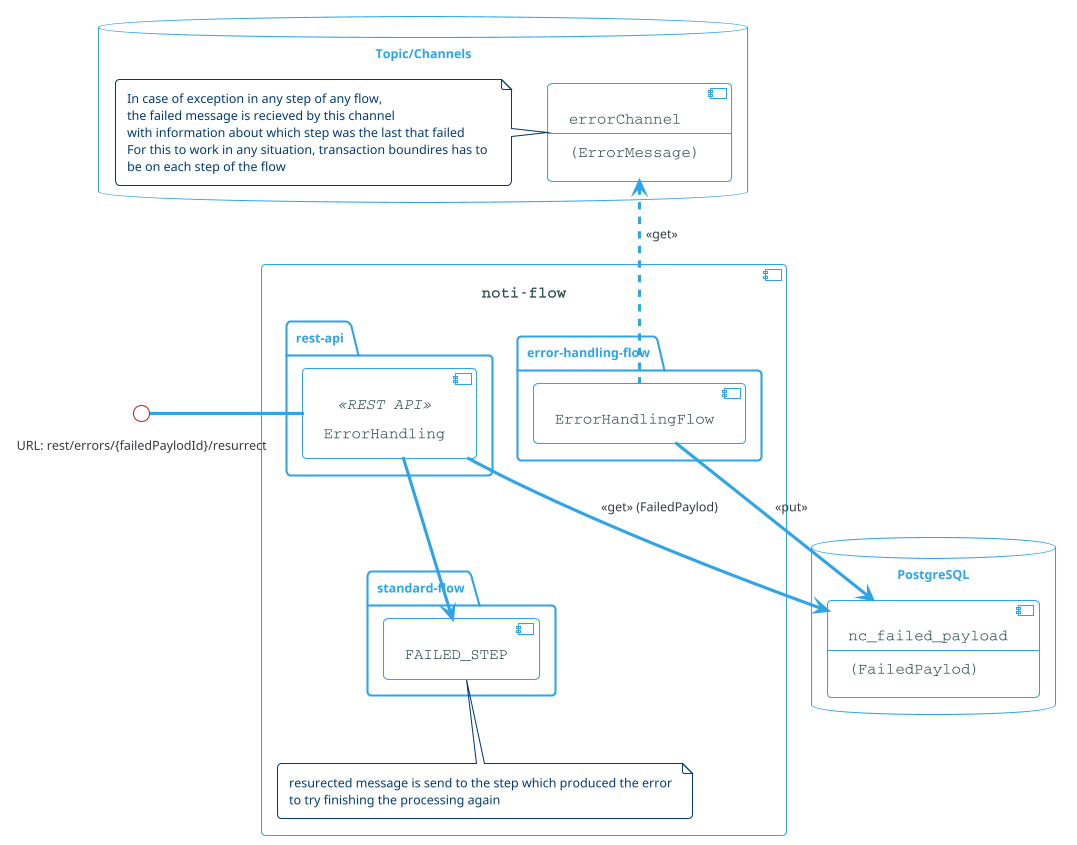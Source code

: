 @startuml
!theme cerulean-outline


skinparam component {
    BackgroundColor<<user defined>> LightGray
    BorderColor<<user defined>> Gray
    FontColor<<user defined>> Black
    ArrowColor<<get>> #FF6655

    FontColor DarkSlateGray
    FontName Courier
    FontSize 15

    FontSize<<PUB/SUB>> 12
}
    
database "PostgreSQL" {
    component nc_failed_payload [
        nc_failed_payload
        --
        (FailedPaylod)
    ]
}

database "Topic/Channels" {

    component errorChannel [
        errorChannel
        --
        (ErrorMessage)
    ]

    note left of errorChannel 
        In case of exception in any step of any flow, 
        the failed message is recieved by this channel 
        with information about which step was the last that failed
        For this to work in any situation, transaction boundires has to 
        be on each step of the flow
    end note  

}

component [noti-flow] as mainFlow {


    package standard-flow {
        [FAILED_STEP]        
    }

    note bottom of FAILED_STEP 
        resurected message is send to the step which produced the error
        to try finishing the processing again
    end note  

    package rest-api {
        [ErrorHandling]<<REST API>>    

        ErrorHandling -> nc_failed_payload: <<get>> (FailedPaylod)   
        ErrorHandling --> FAILED_STEP
    }

    package error-handling-flow {
         [ErrorHandlingFlow]
        
    }


    ErrorHandlingFlow .u.> errorChannel: <<get>>
    ErrorHandlingFlow --> nc_failed_payload: <<put>>
}

interface "URL: rest/errors/{failedPaylodId}/resurrect" as restErrorResurectInt
ErrorHandling -l- restErrorResurectInt: \t\t\t\t

@enduml
